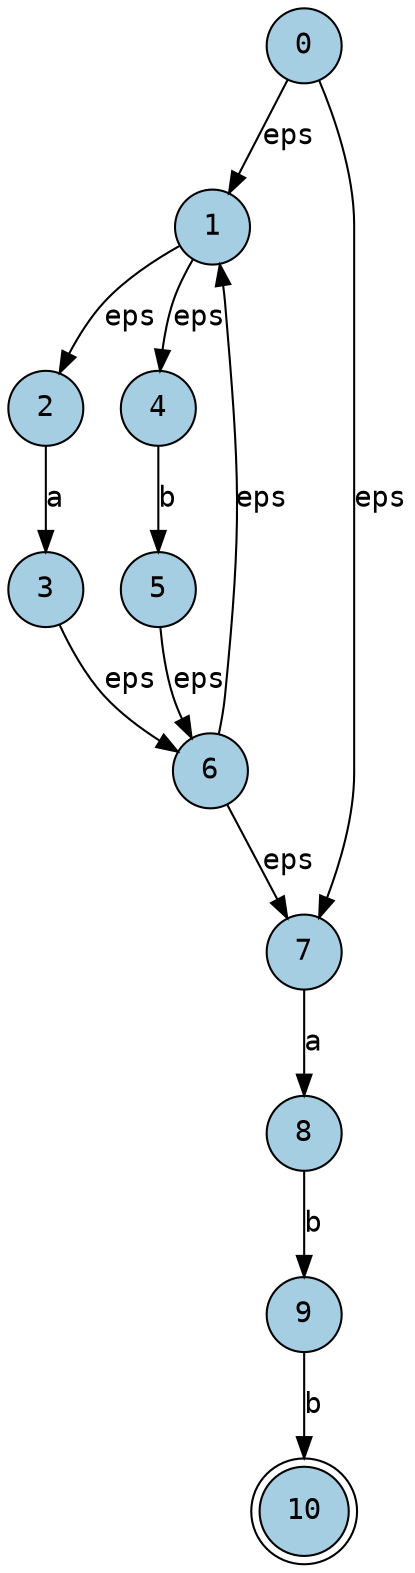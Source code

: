 digraph fig5_5
{
  	node [colorscheme=paired6,
		fillcolor=1,
		fontname=courier,
		label="\N",
		shape=circle,
		style=filled
	];
  edge [fontname = courier];
  
  0 [label=0]
  0 -> 1 [label="eps"]
  0 -> 7 [label="eps"]  

  1 [label=1]
  1 -> 2 [label="eps"]
  1 -> 4 [label="eps"]  

  2 [label=2]
  2 -> 3 [label="a"]

  3 [label=3]
  3 -> 6 [label="eps"]

  4 [label=4]
  4 -> 5 [label="b"]

  5 [label=5]
  5 -> 6 [label="eps"]

  6 [label=6]
  6 -> 1 [label="eps"]
  6 -> 7 [label="eps"]

  7 [label=7]
  7 -> 8 [label="a"]
  
  8 [label=8]
  8 -> 9 [label="b"]

  9 [label=9]
  9 -> 10 [label="b"]

  10 [label=10, shape=doublecircle]
}

